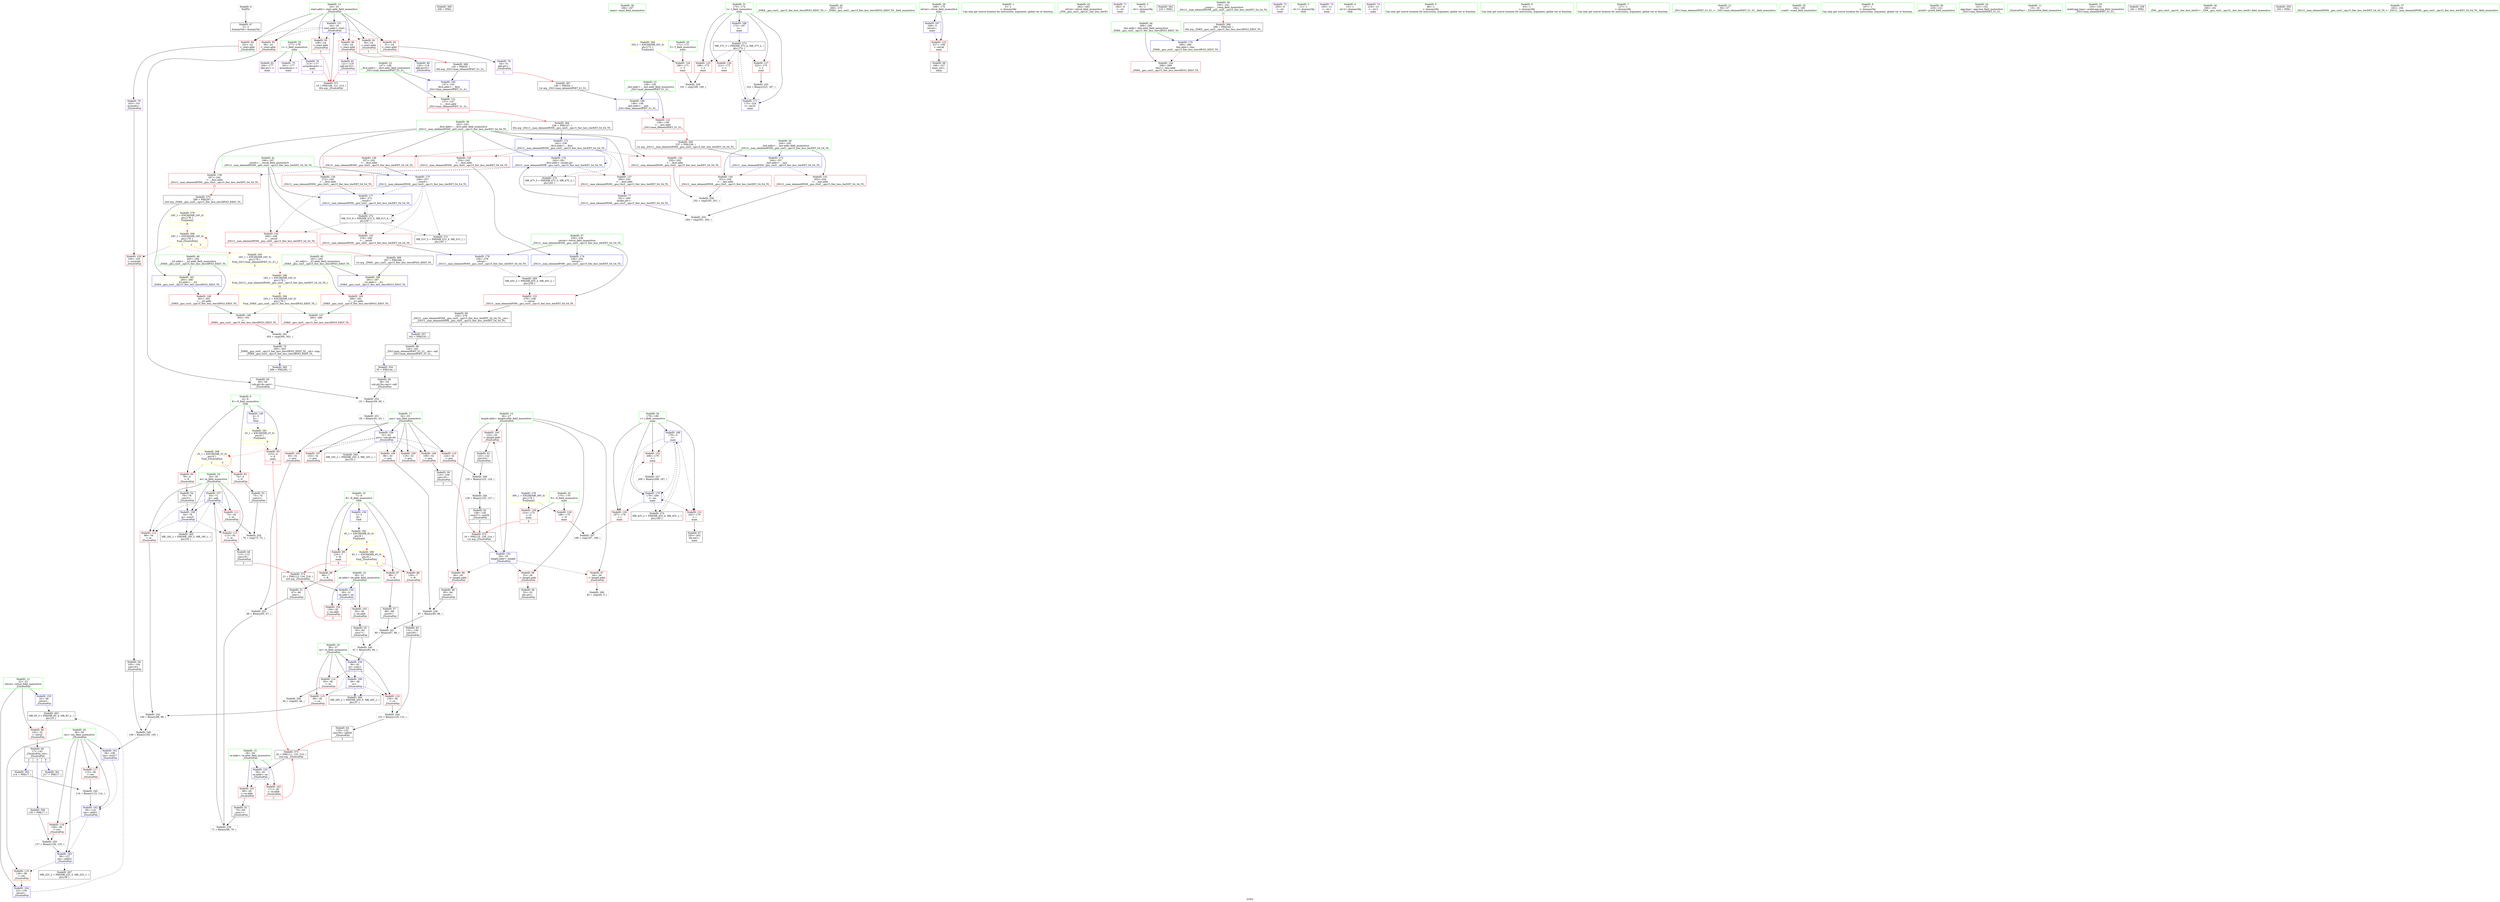 digraph "SVFG" {
	label="SVFG";

	Node0x55eeebee0480 [shape=record,color=grey,label="{NodeID: 0\nNullPtr}"];
	Node0x55eeebee0480 -> Node0x55eeebf004a0[style=solid];
	Node0x55eeebf1a770 [shape=record,color=black,label="{NodeID: 263\nMR_6V_3 = PHI(MR_6V_4, MR_6V_2, )\npts\{23 \}\n}"];
	Node0x55eeebf1a770 -> Node0x55eeebf037e0[style=dashed];
	Node0x55eeebf09160 [shape=record,color=blue,label="{NodeID: 180\n291\<--287\n__it1.addr\<--__it1\n_ZNK9__gnu_cxx5__ops15_Iter_less_iterclIPiS3_EEbT_T0_\n}"];
	Node0x55eeebf09160 -> Node0x55eeebf074c0[style=dashed];
	Node0x55eeebf00e80 [shape=record,color=red,label="{NodeID: 97\n44\<--26\n\<--length.addr\n_Z5solvePiiii\n}"];
	Node0x55eeebf00e80 -> Node0x55eeebf04cf0[style=solid];
	Node0x55eeebefe880 [shape=record,color=green,label="{NodeID: 14\n26\<--27\nlength.addr\<--length.addr_field_insensitive\n_Z5solvePiiii\n}"];
	Node0x55eeebefe880 -> Node0x55eeebf00e80[style=solid];
	Node0x55eeebefe880 -> Node0x55eeebf00f50[style=solid];
	Node0x55eeebefe880 -> Node0x55eeebf01020[style=solid];
	Node0x55eeebefe880 -> Node0x55eeebf010f0[style=solid];
	Node0x55eeebefe880 -> Node0x55eeebf07aa0[style=solid];
	Node0x55eeebf35030 [shape=record,color=black,label="{NodeID: 360\n206 = PHI()\n}"];
	Node0x55eeebf009c0 [shape=record,color=red,label="{NodeID: 111\n73\<--34\n\<--ie\n_Z5solvePiiii\n}"];
	Node0x55eeebf009c0 -> Node0x55eeebf0ee70[style=solid];
	Node0x55eeebeff470 [shape=record,color=green,label="{NodeID: 28\n166\<--167\nmain\<--main_field_insensitive\n}"];
	Node0x55eeebf36430 [shape=record,color=black,label="{NodeID: 374\n21 = PHI(113, 134, 216, )\n3rd arg _Z5solvePiiii }"];
	Node0x55eeebf36430 -> Node0x55eeebf07c40[style=solid];
	Node0x55eeebf06480 [shape=record,color=red,label="{NodeID: 125\n189\<--173\n\<--t\nmain\n}"];
	Node0x55eeebf06480 -> Node0x55eeebf0f5f0[style=solid];
	Node0x55eeebf00060 [shape=record,color=green,label="{NodeID: 42\n269\<--270\n_ZNK9__gnu_cxx5__ops15_Iter_less_iterclIPiS3_EEbT_T0_\<--_ZNK9__gnu_cxx5__ops15_Iter_less_iterclIPiS3_EEbT_T0__field_insensitive\n}"];
	Node0x55eeebf06fe0 [shape=record,color=red,label="{NodeID: 139\n272\<--242\n\<--__first.addr\n_ZSt13__max_elementIPiN9__gnu_cxx5__ops15_Iter_less_iterEET_S4_S4_T0_\n}"];
	Node0x55eeebf06fe0 -> Node0x55eeebf08ef0[style=solid];
	Node0x55eeebf01c40 [shape=record,color=black,label="{NodeID: 56\n85\<--84\nconv8\<--\n_Z5solvePiiii\n}"];
	Node0x55eeebf01c40 -> Node0x55eeebf0d670[style=solid];
	Node0x55eeebf07b70 [shape=record,color=blue,label="{NodeID: 153\n28\<--20\nse.addr\<--se\n_Z5solvePiiii\n}"];
	Node0x55eeebf07b70 -> Node0x55eeebf011c0[style=dashed];
	Node0x55eeebf07b70 -> Node0x55eeebf01290[style=dashed];
	Node0x55eeebf027a0 [shape=record,color=black,label="{NodeID: 70\n285\<--303\n_ZNK9__gnu_cxx5__ops15_Iter_less_iterclIPiS3_EEbT_T0__ret\<--cmp\n_ZNK9__gnu_cxx5__ops15_Iter_less_iterclIPiS3_EEbT_T0_\n|{<s0>11}}"];
	Node0x55eeebf027a0:s0 -> Node0x55eeebf353a0[style=solid,color=blue];
	Node0x55eeebf0e870 [shape=record,color=grey,label="{NodeID: 250\n137 = Binary(136, 135, )\n}"];
	Node0x55eeebf0e870 -> Node0x55eeebf08390[style=solid];
	Node0x55eeebf086d0 [shape=record,color=blue,label="{NodeID: 167\n169\<--5\nretval\<--\nmain\n}"];
	Node0x55eeebf086d0 -> Node0x55eeebf062e0[style=dashed];
	Node0x55eeebf03300 [shape=record,color=red,label="{NodeID: 84\n78\<--4\n\<--E\n_Z5solvePiiii\n}"];
	Node0x55eeebf03300 -> Node0x55eeebf01aa0[style=solid];
	Node0x55eeebefd460 [shape=record,color=green,label="{NodeID: 1\n5\<--1\n\<--dummyObj\nCan only get source location for instruction, argument, global var or function.}"];
	Node0x55eeebf1ac70 [shape=record,color=black,label="{NodeID: 264\nMR_16V_2 = PHI(MR_16V_3, MR_16V_1, )\npts\{33 \}\n}"];
	Node0x55eeebf09230 [shape=record,color=blue,label="{NodeID: 181\n293\<--288\n__it2.addr\<--__it2\n_ZNK9__gnu_cxx5__ops15_Iter_less_iterclIPiS3_EEbT_T0_\n}"];
	Node0x55eeebf09230 -> Node0x55eeebf07590[style=dashed];
	Node0x55eeebf00f50 [shape=record,color=red,label="{NodeID: 98\n52\<--26\n\<--length.addr\n_Z5solvePiiii\n}"];
	Node0x55eeebf00f50 -> Node0x55eeebf015c0[style=solid];
	Node0x55eeebefe950 [shape=record,color=green,label="{NodeID: 15\n28\<--29\nse.addr\<--se.addr_field_insensitive\n_Z5solvePiiii\n}"];
	Node0x55eeebefe950 -> Node0x55eeebf011c0[style=solid];
	Node0x55eeebefe950 -> Node0x55eeebf01290[style=solid];
	Node0x55eeebefe950 -> Node0x55eeebf07b70[style=solid];
	Node0x55eeebf35100 [shape=record,color=black,label="{NodeID: 361\n217 = PHI(17, )\n}"];
	Node0x55eeebf1f270 [shape=record,color=yellow,style=double,label="{NodeID: 278\n39V_1 = ENCHI(MR_39V_0)\npts\{176 \}\nFun[main]}"];
	Node0x55eeebf1f270 -> Node0x55eeebf066f0[style=dashed];
	Node0x55eeebf1f270 -> Node0x55eeebf067c0[style=dashed];
	Node0x55eeebf00a90 [shape=record,color=red,label="{NodeID: 112\n98\<--34\n\<--ie\n_Z5solvePiiii\n}"];
	Node0x55eeebf00a90 -> Node0x55eeebf0dc70[style=solid];
	Node0x55eeebeff570 [shape=record,color=green,label="{NodeID: 29\n169\<--170\nretval\<--retval_field_insensitive\nmain\n}"];
	Node0x55eeebeff570 -> Node0x55eeebf062e0[style=solid];
	Node0x55eeebeff570 -> Node0x55eeebf086d0[style=solid];
	Node0x55eeebf06550 [shape=record,color=red,label="{NodeID: 126\n212\<--173\n\<--t\nmain\n}"];
	Node0x55eeebf00160 [shape=record,color=green,label="{NodeID: 43\n282\<--283\nretval\<--retval_field_insensitive\n_ZN9__gnu_cxx5__ops16__iter_less_iterEv\n}"];
	Node0x55eeebf070b0 [shape=record,color=red,label="{NodeID: 140\n251\<--244\n\<--__last.addr\n_ZSt13__max_elementIPiN9__gnu_cxx5__ops15_Iter_less_iterEET_S4_S4_T0_\n}"];
	Node0x55eeebf070b0 -> Node0x55eeebf0f470[style=solid];
	Node0x55eeebf01d10 [shape=record,color=black,label="{NodeID: 57\n89\<--88\nconv9\<--\n_Z5solvePiiii\n}"];
	Node0x55eeebf01d10 -> Node0x55eeebf0daf0[style=solid];
	Node0x55eeebf07c40 [shape=record,color=blue,label="{NodeID: 154\n30\<--21\nee.addr\<--ee\n_Z5solvePiiii\n}"];
	Node0x55eeebf07c40 -> Node0x55eeebf01360[style=dashed];
	Node0x55eeebf07c40 -> Node0x55eeebf01430[style=dashed];
	Node0x55eeebf02870 [shape=record,color=purple,label="{NodeID: 71\n182\<--9\n\<--.str\nmain\n}"];
	Node0x55eeebf0e9f0 [shape=record,color=grey,label="{NodeID: 251\n62 = Binary(61, 63, )\n}"];
	Node0x55eeebf0e9f0 -> Node0x55eeebf07de0[style=solid];
	Node0x55eeebf087a0 [shape=record,color=blue,label="{NodeID: 168\n173\<--187\nt\<--\nmain\n}"];
	Node0x55eeebf087a0 -> Node0x55eeebf1d970[style=dashed];
	Node0x55eeebf033d0 [shape=record,color=red,label="{NodeID: 85\n215\<--4\n\<--E\nmain\n|{<s0>9}}"];
	Node0x55eeebf033d0:s0 -> Node0x55eeebf36270[style=solid,color=red];
	Node0x55eeebefd4f0 [shape=record,color=green,label="{NodeID: 2\n9\<--1\n.str\<--dummyObj\nGlob }"];
	Node0x55eeebf1b170 [shape=record,color=black,label="{NodeID: 265\nMR_18V_2 = PHI(MR_18V_5, MR_18V_1, )\npts\{35 \}\n}"];
	Node0x55eeebf01020 [shape=record,color=red,label="{NodeID: 99\n84\<--26\n\<--length.addr\n_Z5solvePiiii\n}"];
	Node0x55eeebf01020 -> Node0x55eeebf01c40[style=solid];
	Node0x55eeebefea20 [shape=record,color=green,label="{NodeID: 16\n30\<--31\nee.addr\<--ee.addr_field_insensitive\n_Z5solvePiiii\n}"];
	Node0x55eeebefea20 -> Node0x55eeebf01360[style=solid];
	Node0x55eeebefea20 -> Node0x55eeebf01430[style=solid];
	Node0x55eeebefea20 -> Node0x55eeebf07c40[style=solid];
	Node0x55eeebf352d0 [shape=record,color=black,label="{NodeID: 362\n219 = PHI()\n}"];
	Node0x55eeebf205a0 [shape=record,color=yellow,style=double,label="{NodeID: 279\n24V_1 = ENCHI(MR_24V_0)\npts\{178 \}\nFun[main]|{<s0>9}}"];
	Node0x55eeebf205a0:s0 -> Node0x55eeebf220a0[style=dashed,color=red];
	Node0x55eeebf00b60 [shape=record,color=red,label="{NodeID: 113\n112\<--34\n\<--ie\n_Z5solvePiiii\n}"];
	Node0x55eeebf00b60 -> Node0x55eeebf01f80[style=solid];
	Node0x55eeebeff640 [shape=record,color=green,label="{NodeID: 30\n171\<--172\nT\<--T_field_insensitive\nmain\n}"];
	Node0x55eeebeff640 -> Node0x55eeebf063b0[style=solid];
	Node0x55eeebf21240 [shape=record,color=yellow,style=double,label="{NodeID: 293\n24V_1 = ENCHI(MR_24V_0)\npts\{178 \}\nFun[_ZSt11max_elementIPiET_S1_S1_]|{<s0>5}}"];
	Node0x55eeebf21240:s0 -> Node0x55eeebf20bc0[style=dashed,color=red];
	Node0x55eeebf06620 [shape=record,color=red,label="{NodeID: 127\n223\<--173\n\<--t\nmain\n}"];
	Node0x55eeebf06620 -> Node0x55eeebf0ddf0[style=solid];
	Node0x55eeebf00230 [shape=record,color=green,label="{NodeID: 44\n289\<--290\nthis.addr\<--this.addr_field_insensitive\n_ZNK9__gnu_cxx5__ops15_Iter_less_iterclIPiS3_EEbT_T0_\n}"];
	Node0x55eeebf00230 -> Node0x55eeebf073f0[style=solid];
	Node0x55eeebf00230 -> Node0x55eeebf09090[style=solid];
	Node0x55eeebf07180 [shape=record,color=red,label="{NodeID: 141\n263\<--244\n\<--__last.addr\n_ZSt13__max_elementIPiN9__gnu_cxx5__ops15_Iter_less_iterEET_S4_S4_T0_\n}"];
	Node0x55eeebf07180 -> Node0x55eeebf0eff0[style=solid];
	Node0x55eeebf01de0 [shape=record,color=black,label="{NodeID: 58\n105\<--104\nconv16\<--\n_Z5solvePiiii\n}"];
	Node0x55eeebf01de0 -> Node0x55eeebf0e6f0[style=solid];
	Node0x55eeebf0d670 [shape=record,color=grey,label="{NodeID: 238\n87 = Binary(85, 86, )\n}"];
	Node0x55eeebf0d670 -> Node0x55eeebf0daf0[style=solid];
	Node0x55eeebf07d10 [shape=record,color=blue,label="{NodeID: 155\n22\<--48\nretval\<--\n_Z5solvePiiii\n}"];
	Node0x55eeebf07d10 -> Node0x55eeebf1a770[style=dashed];
	Node0x55eeebf02940 [shape=record,color=purple,label="{NodeID: 72\n205\<--9\n\<--.str\nmain\n}"];
	Node0x55eeebf0eb70 [shape=record,color=grey,label="{NodeID: 252\n61 = Binary(59, 60, )\n}"];
	Node0x55eeebf0eb70 -> Node0x55eeebf0e9f0[style=solid];
	Node0x55eeebf08870 [shape=record,color=blue,label="{NodeID: 169\n179\<--5\ni\<--\nmain\n}"];
	Node0x55eeebf08870 -> Node0x55eeebf06890[style=dashed];
	Node0x55eeebf08870 -> Node0x55eeebf06960[style=dashed];
	Node0x55eeebf08870 -> Node0x55eeebf06a30[style=dashed];
	Node0x55eeebf08870 -> Node0x55eeebf08940[style=dashed];
	Node0x55eeebf08870 -> Node0x55eeebf1de70[style=dashed];
	Node0x55eeebf034a0 [shape=record,color=red,label="{NodeID: 86\n66\<--7\n\<--R\n_Z5solvePiiii\n}"];
	Node0x55eeebf034a0 -> Node0x55eeebf01830[style=solid];
	Node0x55eeebefd7a0 [shape=record,color=green,label="{NodeID: 3\n11\<--1\n.str.1\<--dummyObj\nGlob }"];
	Node0x55eeebf1b670 [shape=record,color=black,label="{NodeID: 266\nMR_20V_2 = PHI(MR_20V_5, MR_20V_1, )\npts\{37 \}\n}"];
	Node0x55eeebf010f0 [shape=record,color=red,label="{NodeID: 100\n122\<--26\n\<--length.addr\n_Z5solvePiiii\n}"];
	Node0x55eeebf010f0 -> Node0x55eeebf02050[style=solid];
	Node0x55eeebefeaf0 [shape=record,color=green,label="{NodeID: 17\n32\<--33\npos\<--pos_field_insensitive\n_Z5solvePiiii\n}"];
	Node0x55eeebefeaf0 -> Node0x55eeebf01500[style=solid];
	Node0x55eeebefeaf0 -> Node0x55eeebf005b0[style=solid];
	Node0x55eeebefeaf0 -> Node0x55eeebf00680[style=solid];
	Node0x55eeebefeaf0 -> Node0x55eeebf00750[style=solid];
	Node0x55eeebefeaf0 -> Node0x55eeebf00820[style=solid];
	Node0x55eeebefeaf0 -> Node0x55eeebf008f0[style=solid];
	Node0x55eeebefeaf0 -> Node0x55eeebf07de0[style=solid];
	Node0x55eeebf353a0 [shape=record,color=black,label="{NodeID: 363\n268 = PHI(285, )\n}"];
	Node0x55eeebf00c30 [shape=record,color=red,label="{NodeID: 114\n93\<--36\n\<--re\n_Z5solvePiiii\n}"];
	Node0x55eeebf00c30 -> Node0x55eeebf0f170[style=solid];
	Node0x55eeebeff710 [shape=record,color=green,label="{NodeID: 31\n173\<--174\nt\<--t_field_insensitive\nmain\n}"];
	Node0x55eeebeff710 -> Node0x55eeebf06480[style=solid];
	Node0x55eeebeff710 -> Node0x55eeebf06550[style=solid];
	Node0x55eeebeff710 -> Node0x55eeebf06620[style=solid];
	Node0x55eeebeff710 -> Node0x55eeebf087a0[style=solid];
	Node0x55eeebeff710 -> Node0x55eeebf08a10[style=solid];
	Node0x55eeebf21320 [shape=record,color=yellow,style=double,label="{NodeID: 294\n24V_1 = ENCHI(MR_24V_0)\npts\{178 \}\nFun[_ZNK9__gnu_cxx5__ops15_Iter_less_iterclIPiS3_EEbT_T0_]}"];
	Node0x55eeebf21320 -> Node0x55eeebf07660[style=dashed];
	Node0x55eeebf21320 -> Node0x55eeebf07730[style=dashed];
	Node0x55eeebf066f0 [shape=record,color=red,label="{NodeID: 128\n198\<--175\n\<--N\nmain\n}"];
	Node0x55eeebf066f0 -> Node0x55eeebf0f2f0[style=solid];
	Node0x55eeebf00300 [shape=record,color=green,label="{NodeID: 45\n291\<--292\n__it1.addr\<--__it1.addr_field_insensitive\n_ZNK9__gnu_cxx5__ops15_Iter_less_iterclIPiS3_EEbT_T0_\n}"];
	Node0x55eeebf00300 -> Node0x55eeebf074c0[style=solid];
	Node0x55eeebf00300 -> Node0x55eeebf09160[style=solid];
	Node0x55eeebf07250 [shape=record,color=red,label="{NodeID: 142\n266\<--246\n\<--__result\n_ZSt13__max_elementIPiN9__gnu_cxx5__ops15_Iter_less_iterEET_S4_S4_T0_\n|{<s0>11}}"];
	Node0x55eeebf07250:s0 -> Node0x55eeebf35b50[style=solid,color=red];
	Node0x55eeebf01eb0 [shape=record,color=black,label="{NodeID: 59\n110\<--109\nconv18\<--\n_Z5solvePiiii\n|{<s0>2}}"];
	Node0x55eeebf01eb0:s0 -> Node0x55eeebf360b0[style=solid,color=red];
	Node0x55eeebf0d7f0 [shape=record,color=grey,label="{NodeID: 239\n71 = Binary(68, 70, )\n}"];
	Node0x55eeebf0d7f0 -> Node0x55eeebf07eb0[style=solid];
	Node0x55eeebf07de0 [shape=record,color=blue,label="{NodeID: 156\n32\<--62\npos\<--sub.ptr.div\n_Z5solvePiiii\n}"];
	Node0x55eeebf07de0 -> Node0x55eeebf01500[style=dashed];
	Node0x55eeebf07de0 -> Node0x55eeebf005b0[style=dashed];
	Node0x55eeebf07de0 -> Node0x55eeebf00680[style=dashed];
	Node0x55eeebf07de0 -> Node0x55eeebf00750[style=dashed];
	Node0x55eeebf07de0 -> Node0x55eeebf00820[style=dashed];
	Node0x55eeebf07de0 -> Node0x55eeebf008f0[style=dashed];
	Node0x55eeebf07de0 -> Node0x55eeebf1ac70[style=dashed];
	Node0x55eeebf02a10 [shape=record,color=purple,label="{NodeID: 73\n193\<--11\n\<--.str.1\nmain\n}"];
	Node0x55eeebf0ecf0 [shape=record,color=grey,label="{NodeID: 253\n68 = Binary(65, 67, )\n}"];
	Node0x55eeebf0ecf0 -> Node0x55eeebf0d7f0[style=solid];
	Node0x55eeebf08940 [shape=record,color=blue,label="{NodeID: 170\n179\<--209\ni\<--inc\nmain\n}"];
	Node0x55eeebf08940 -> Node0x55eeebf06890[style=dashed];
	Node0x55eeebf08940 -> Node0x55eeebf06960[style=dashed];
	Node0x55eeebf08940 -> Node0x55eeebf06a30[style=dashed];
	Node0x55eeebf08940 -> Node0x55eeebf08940[style=dashed];
	Node0x55eeebf08940 -> Node0x55eeebf1de70[style=dashed];
	Node0x55eeebf03570 [shape=record,color=red,label="{NodeID: 87\n88\<--7\n\<--R\n_Z5solvePiiii\n}"];
	Node0x55eeebf03570 -> Node0x55eeebf01d10[style=solid];
	Node0x55eeebefd860 [shape=record,color=green,label="{NodeID: 4\n13\<--1\n.str.2\<--dummyObj\nGlob }"];
	Node0x55eeebf1bb70 [shape=record,color=black,label="{NodeID: 267\nMR_22V_2 = PHI(MR_22V_5, MR_22V_1, )\npts\{39 \}\n}"];
	Node0x55eeebf011c0 [shape=record,color=red,label="{NodeID: 101\n69\<--28\n\<--se.addr\n_Z5solvePiiii\n}"];
	Node0x55eeebf011c0 -> Node0x55eeebf01900[style=solid];
	Node0x55eeebefebc0 [shape=record,color=green,label="{NodeID: 18\n34\<--35\nie\<--ie_field_insensitive\n_Z5solvePiiii\n}"];
	Node0x55eeebefebc0 -> Node0x55eeebf009c0[style=solid];
	Node0x55eeebefebc0 -> Node0x55eeebf00a90[style=solid];
	Node0x55eeebefebc0 -> Node0x55eeebf00b60[style=solid];
	Node0x55eeebefebc0 -> Node0x55eeebf07eb0[style=solid];
	Node0x55eeebefebc0 -> Node0x55eeebf07f80[style=solid];
	Node0x55eeebf354b0 [shape=record,color=black,label="{NodeID: 364\n236 = PHI(157, )\n0th arg _ZSt13__max_elementIPiN9__gnu_cxx5__ops15_Iter_less_iterEET_S4_S4_T0_ }"];
	Node0x55eeebf354b0 -> Node0x55eeebf08ae0[style=solid];
	Node0x55eeebf20760 [shape=record,color=yellow,style=double,label="{NodeID: 281\n2V_1 = ENCHI(MR_2V_0)\npts\{6 \}\nFun[main]|{|<s1>9}}"];
	Node0x55eeebf20760 -> Node0x55eeebf033d0[style=dashed];
	Node0x55eeebf20760:s1 -> Node0x55eeebf216d0[style=dashed,color=red];
	Node0x55eeebf05ce0 [shape=record,color=red,label="{NodeID: 115\n99\<--36\n\<--re\n_Z5solvePiiii\n}"];
	Node0x55eeebf05ce0 -> Node0x55eeebf0dc70[style=solid];
	Node0x55eeebeff7e0 [shape=record,color=green,label="{NodeID: 32\n175\<--176\nN\<--N_field_insensitive\nmain\n}"];
	Node0x55eeebeff7e0 -> Node0x55eeebf066f0[style=solid];
	Node0x55eeebeff7e0 -> Node0x55eeebf067c0[style=solid];
	Node0x55eeebf067c0 [shape=record,color=red,label="{NodeID: 129\n214\<--175\n\<--N\nmain\n|{<s0>9}}"];
	Node0x55eeebf067c0:s0 -> Node0x55eeebf360b0[style=solid,color=red];
	Node0x55eeebf003d0 [shape=record,color=green,label="{NodeID: 46\n293\<--294\n__it2.addr\<--__it2.addr_field_insensitive\n_ZNK9__gnu_cxx5__ops15_Iter_less_iterclIPiS3_EEbT_T0_\n}"];
	Node0x55eeebf003d0 -> Node0x55eeebf07590[style=solid];
	Node0x55eeebf003d0 -> Node0x55eeebf09230[style=solid];
	Node0x55eeebf220a0 [shape=record,color=yellow,style=double,label="{NodeID: 309\n24V_1 = ENCHI(MR_24V_0)\npts\{178 \}\nFun[_Z5solvePiiii]|{|<s1>1|<s2>2|<s3>3}}"];
	Node0x55eeebf220a0 -> Node0x55eeebf06070[style=dashed];
	Node0x55eeebf220a0:s1 -> Node0x55eeebf21240[style=dashed,color=red];
	Node0x55eeebf220a0:s2 -> Node0x55eeebf220a0[style=dashed,color=red];
	Node0x55eeebf220a0:s3 -> Node0x55eeebf220a0[style=dashed,color=red];
	Node0x55eeebf07320 [shape=record,color=red,label="{NodeID: 143\n276\<--246\n\<--__result\n_ZSt13__max_elementIPiN9__gnu_cxx5__ops15_Iter_less_iterEET_S4_S4_T0_\n}"];
	Node0x55eeebf07320 -> Node0x55eeebf08fc0[style=solid];
	Node0x55eeebf01f80 [shape=record,color=black,label="{NodeID: 60\n113\<--112\nconv19\<--\n_Z5solvePiiii\n|{<s0>2}}"];
	Node0x55eeebf01f80:s0 -> Node0x55eeebf36430[style=solid,color=red];
	Node0x55eeebf0d970 [shape=record,color=grey,label="{NodeID: 240\n91 = Binary(83, 90, )\n}"];
	Node0x55eeebf0d970 -> Node0x55eeebf08050[style=solid];
	Node0x55eeebf07eb0 [shape=record,color=blue,label="{NodeID: 157\n34\<--71\nie\<--add\n_Z5solvePiiii\n}"];
	Node0x55eeebf07eb0 -> Node0x55eeebf009c0[style=dashed];
	Node0x55eeebf07eb0 -> Node0x55eeebf00a90[style=dashed];
	Node0x55eeebf07eb0 -> Node0x55eeebf00b60[style=dashed];
	Node0x55eeebf07eb0 -> Node0x55eeebf07f80[style=dashed];
	Node0x55eeebf07eb0 -> Node0x55eeebf1b170[style=dashed];
	Node0x55eeebf02ae0 [shape=record,color=purple,label="{NodeID: 74\n218\<--13\n\<--.str.2\nmain\n}"];
	Node0x55eeebf0ee70 [shape=record,color=grey,label="{NodeID: 254\n76 = cmp(73, 75, )\n}"];
	Node0x55eeebf08a10 [shape=record,color=blue,label="{NodeID: 171\n173\<--224\nt\<--inc10\nmain\n}"];
	Node0x55eeebf08a10 -> Node0x55eeebf1d970[style=dashed];
	Node0x55eeebf03640 [shape=record,color=red,label="{NodeID: 88\n130\<--7\n\<--R\n_Z5solvePiiii\n}"];
	Node0x55eeebf03640 -> Node0x55eeebf021f0[style=solid];
	Node0x55eeebefd920 [shape=record,color=green,label="{NodeID: 5\n48\<--1\n\<--dummyObj\nCan only get source location for instruction, argument, global var or function.}"];
	Node0x55eeebf01290 [shape=record,color=red,label="{NodeID: 102\n111\<--28\n\<--se.addr\n_Z5solvePiiii\n|{<s0>2}}"];
	Node0x55eeebf01290:s0 -> Node0x55eeebf36270[style=solid,color=red];
	Node0x55eeebefec90 [shape=record,color=green,label="{NodeID: 19\n36\<--37\nre\<--re_field_insensitive\n_Z5solvePiiii\n}"];
	Node0x55eeebefec90 -> Node0x55eeebf00c30[style=solid];
	Node0x55eeebefec90 -> Node0x55eeebf05ce0[style=solid];
	Node0x55eeebefec90 -> Node0x55eeebf05d70[style=solid];
	Node0x55eeebefec90 -> Node0x55eeebf08050[style=solid];
	Node0x55eeebefec90 -> Node0x55eeebf08120[style=solid];
	Node0x55eeebf35650 [shape=record,color=black,label="{NodeID: 365\n237 = PHI(158, )\n1st arg _ZSt13__max_elementIPiN9__gnu_cxx5__ops15_Iter_less_iterEET_S4_S4_T0_ }"];
	Node0x55eeebf35650 -> Node0x55eeebf08bb0[style=solid];
	Node0x55eeebf20840 [shape=record,color=yellow,style=double,label="{NodeID: 282\n4V_1 = ENCHI(MR_4V_0)\npts\{8 \}\nFun[main]|{|<s1>9}}"];
	Node0x55eeebf20840 -> Node0x55eeebf03710[style=dashed];
	Node0x55eeebf20840:s1 -> Node0x55eeebf217e0[style=dashed,color=red];
	Node0x55eeebf05d70 [shape=record,color=red,label="{NodeID: 116\n129\<--36\n\<--re\n_Z5solvePiiii\n}"];
	Node0x55eeebf05d70 -> Node0x55eeebf0e270[style=solid];
	Node0x55eeebeff8b0 [shape=record,color=green,label="{NodeID: 33\n177\<--178\nv\<--v_field_insensitive\nmain\n}"];
	Node0x55eeebeff8b0 -> Node0x55eeebf02bb0[style=solid];
	Node0x55eeebeff8b0 -> Node0x55eeebf02c80[style=solid];
	Node0x55eeebeff8b0 -> Node0x55eeebf03160[style=solid];
	Node0x55eeebf06890 [shape=record,color=red,label="{NodeID: 130\n197\<--179\n\<--i\nmain\n}"];
	Node0x55eeebf06890 -> Node0x55eeebf0f2f0[style=solid];
	Node0x55eeebf004a0 [shape=record,color=black,label="{NodeID: 47\n2\<--3\ndummyVal\<--dummyVal\n}"];
	Node0x55eeebf073f0 [shape=record,color=red,label="{NodeID: 144\n298\<--289\nthis1\<--this.addr\n_ZNK9__gnu_cxx5__ops15_Iter_less_iterclIPiS3_EEbT_T0_\n}"];
	Node0x55eeebf02050 [shape=record,color=black,label="{NodeID: 61\n123\<--122\nconv24\<--\n_Z5solvePiiii\n}"];
	Node0x55eeebf02050 -> Node0x55eeebf0e570[style=solid];
	Node0x55eeebf0daf0 [shape=record,color=grey,label="{NodeID: 241\n90 = Binary(87, 89, )\n}"];
	Node0x55eeebf0daf0 -> Node0x55eeebf0d970[style=solid];
	Node0x55eeebf07f80 [shape=record,color=blue,label="{NodeID: 158\n34\<--79\nie\<--conv5\n_Z5solvePiiii\n}"];
	Node0x55eeebf07f80 -> Node0x55eeebf00a90[style=dashed];
	Node0x55eeebf07f80 -> Node0x55eeebf00b60[style=dashed];
	Node0x55eeebf07f80 -> Node0x55eeebf1b170[style=dashed];
	Node0x55eeebf02bb0 [shape=record,color=purple,label="{NodeID: 75\n201\<--177\narraydecay\<--v\nmain\n}"];
	Node0x55eeebf0eff0 [shape=record,color=grey,label="{NodeID: 255\n264 = cmp(261, 263, )\n}"];
	Node0x55eeebf08ae0 [shape=record,color=blue,label="{NodeID: 172\n242\<--236\n__first.addr\<--__first\n_ZSt13__max_elementIPiN9__gnu_cxx5__ops15_Iter_less_iterEET_S4_S4_T0_\n}"];
	Node0x55eeebf08ae0 -> Node0x55eeebf06bd0[style=dashed];
	Node0x55eeebf08ae0 -> Node0x55eeebf06ca0[style=dashed];
	Node0x55eeebf08ae0 -> Node0x55eeebf06d70[style=dashed];
	Node0x55eeebf08ae0 -> Node0x55eeebf06e40[style=dashed];
	Node0x55eeebf08ae0 -> Node0x55eeebf08e20[style=dashed];
	Node0x55eeebf08ae0 -> Node0x55eeebf1ca70[style=dashed];
	Node0x55eeebf03710 [shape=record,color=red,label="{NodeID: 89\n216\<--7\n\<--R\nmain\n|{<s0>9}}"];
	Node0x55eeebf03710:s0 -> Node0x55eeebf36430[style=solid,color=red];
	Node0x55eeebefe190 [shape=record,color=green,label="{NodeID: 6\n63\<--1\n\<--dummyObj\nCan only get source location for instruction, argument, global var or function.}"];
	Node0x55eeebf1c570 [shape=record,color=black,label="{NodeID: 269\nMR_45V_3 = PHI(MR_45V_4, MR_45V_2, )\npts\{239 \}\n}"];
	Node0x55eeebf1c570 -> Node0x55eeebf06b00[style=dashed];
	Node0x55eeebf01360 [shape=record,color=red,label="{NodeID: 103\n82\<--30\n\<--ee.addr\n_Z5solvePiiii\n}"];
	Node0x55eeebf01360 -> Node0x55eeebf01b70[style=solid];
	Node0x55eeebefed60 [shape=record,color=green,label="{NodeID: 20\n38\<--39\nres\<--res_field_insensitive\n_Z5solvePiiii\n}"];
	Node0x55eeebefed60 -> Node0x55eeebf05e00[style=solid];
	Node0x55eeebefed60 -> Node0x55eeebf05ed0[style=solid];
	Node0x55eeebefed60 -> Node0x55eeebf05fa0[style=solid];
	Node0x55eeebefed60 -> Node0x55eeebf081f0[style=solid];
	Node0x55eeebefed60 -> Node0x55eeebf082c0[style=solid];
	Node0x55eeebefed60 -> Node0x55eeebf08390[style=solid];
	Node0x55eeebf35790 [shape=record,color=black,label="{NodeID: 366\n145 = PHI(50, )\n0th arg _ZSt11max_elementIPiET_S1_S1_ }"];
	Node0x55eeebf35790 -> Node0x55eeebf08530[style=solid];
	Node0x55eeebf05e00 [shape=record,color=red,label="{NodeID: 117\n115\<--38\n\<--res\n_Z5solvePiiii\n}"];
	Node0x55eeebf05e00 -> Node0x55eeebf0e0f0[style=solid];
	Node0x55eeebeff980 [shape=record,color=green,label="{NodeID: 34\n179\<--180\ni\<--i_field_insensitive\nmain\n}"];
	Node0x55eeebeff980 -> Node0x55eeebf06890[style=solid];
	Node0x55eeebeff980 -> Node0x55eeebf06960[style=solid];
	Node0x55eeebeff980 -> Node0x55eeebf06a30[style=solid];
	Node0x55eeebeff980 -> Node0x55eeebf08870[style=solid];
	Node0x55eeebeff980 -> Node0x55eeebf08940[style=solid];
	Node0x55eeebf06960 [shape=record,color=red,label="{NodeID: 131\n202\<--179\n\<--i\nmain\n}"];
	Node0x55eeebf06960 -> Node0x55eeebf02530[style=solid];
	Node0x55eeebf015c0 [shape=record,color=black,label="{NodeID: 48\n53\<--52\nidx.ext\<--\n_Z5solvePiiii\n}"];
	Node0x55eeebf074c0 [shape=record,color=red,label="{NodeID: 145\n299\<--291\n\<--__it1.addr\n_ZNK9__gnu_cxx5__ops15_Iter_less_iterclIPiS3_EEbT_T0_\n}"];
	Node0x55eeebf074c0 -> Node0x55eeebf07660[style=solid];
	Node0x55eeebf02120 [shape=record,color=black,label="{NodeID: 62\n128\<--126\nconv27\<--sub26\n_Z5solvePiiii\n|{<s0>3}}"];
	Node0x55eeebf02120:s0 -> Node0x55eeebf360b0[style=solid,color=red];
	Node0x55eeebf0dc70 [shape=record,color=grey,label="{NodeID: 242\n100 = Binary(98, 99, )\n}"];
	Node0x55eeebf0dc70 -> Node0x55eeebf0e6f0[style=solid];
	Node0x55eeebf08050 [shape=record,color=blue,label="{NodeID: 159\n36\<--91\nre\<--sub11\n_Z5solvePiiii\n}"];
	Node0x55eeebf08050 -> Node0x55eeebf00c30[style=dashed];
	Node0x55eeebf08050 -> Node0x55eeebf05ce0[style=dashed];
	Node0x55eeebf08050 -> Node0x55eeebf05d70[style=dashed];
	Node0x55eeebf08050 -> Node0x55eeebf08120[style=dashed];
	Node0x55eeebf08050 -> Node0x55eeebf1b670[style=dashed];
	Node0x55eeebf02c80 [shape=record,color=purple,label="{NodeID: 76\n213\<--177\narraydecay6\<--v\nmain\n|{<s0>9}}"];
	Node0x55eeebf02c80:s0 -> Node0x55eeebf35dd0[style=solid,color=red];
	Node0x55eeebf0f170 [shape=record,color=grey,label="{NodeID: 256\n94 = cmp(93, 48, )\n}"];
	Node0x55eeebf08bb0 [shape=record,color=blue,label="{NodeID: 173\n244\<--237\n__last.addr\<--__last\n_ZSt13__max_elementIPiN9__gnu_cxx5__ops15_Iter_less_iterEET_S4_S4_T0_\n}"];
	Node0x55eeebf08bb0 -> Node0x55eeebf070b0[style=dashed];
	Node0x55eeebf08bb0 -> Node0x55eeebf07180[style=dashed];
	Node0x55eeebf037e0 [shape=record,color=red,label="{NodeID: 90\n142\<--22\n\<--retval\n_Z5solvePiiii\n}"];
	Node0x55eeebf037e0 -> Node0x55eeebf02390[style=solid];
	Node0x55eeebefe220 [shape=record,color=green,label="{NodeID: 7\n127\<--1\n\<--dummyObj\nCan only get source location for instruction, argument, global var or function.}"];
	Node0x55eeebf1ca70 [shape=record,color=black,label="{NodeID: 270\nMR_47V_3 = PHI(MR_47V_5, MR_47V_2, )\npts\{243 \}\n}"];
	Node0x55eeebf01430 [shape=record,color=red,label="{NodeID: 104\n134\<--30\n\<--ee.addr\n_Z5solvePiiii\n|{<s0>3}}"];
	Node0x55eeebf01430:s0 -> Node0x55eeebf36430[style=solid,color=red];
	Node0x55eeebefee30 [shape=record,color=green,label="{NodeID: 21\n56\<--57\n_ZSt11max_elementIPiET_S1_S1_\<--_ZSt11max_elementIPiET_S1_S1__field_insensitive\n}"];
	Node0x55eeebf358d0 [shape=record,color=black,label="{NodeID: 367\n146 = PHI(54, )\n1st arg _ZSt11max_elementIPiET_S1_S1_ }"];
	Node0x55eeebf358d0 -> Node0x55eeebf08600[style=solid];
	Node0x55eeebf20a00 [shape=record,color=yellow,style=double,label="{NodeID: 284\n35V_1 = ENCHI(MR_35V_0)\npts\{172 \}\nFun[main]}"];
	Node0x55eeebf20a00 -> Node0x55eeebf063b0[style=dashed];
	Node0x55eeebf05ed0 [shape=record,color=red,label="{NodeID: 118\n136\<--38\n\<--res\n_Z5solvePiiii\n}"];
	Node0x55eeebf05ed0 -> Node0x55eeebf0e870[style=solid];
	Node0x55eeebeffa50 [shape=record,color=green,label="{NodeID: 35\n184\<--185\nscanf\<--scanf_field_insensitive\n}"];
	Node0x55eeebf216d0 [shape=record,color=yellow,style=double,label="{NodeID: 298\n2V_1 = ENCHI(MR_2V_0)\npts\{6 \}\nFun[_Z5solvePiiii]|{|<s2>2|<s3>3}}"];
	Node0x55eeebf216d0 -> Node0x55eeebf03230[style=dashed];
	Node0x55eeebf216d0 -> Node0x55eeebf03300[style=dashed];
	Node0x55eeebf216d0:s2 -> Node0x55eeebf216d0[style=dashed,color=red];
	Node0x55eeebf216d0:s3 -> Node0x55eeebf216d0[style=dashed,color=red];
	Node0x55eeebf06a30 [shape=record,color=red,label="{NodeID: 132\n208\<--179\n\<--i\nmain\n}"];
	Node0x55eeebf06a30 -> Node0x55eeebf0e3f0[style=solid];
	Node0x55eeebf01690 [shape=record,color=black,label="{NodeID: 49\n59\<--55\nsub.ptr.lhs.cast\<--call\n_Z5solvePiiii\n}"];
	Node0x55eeebf01690 -> Node0x55eeebf0eb70[style=solid];
	Node0x55eeebf07590 [shape=record,color=red,label="{NodeID: 146\n301\<--293\n\<--__it2.addr\n_ZNK9__gnu_cxx5__ops15_Iter_less_iterclIPiS3_EEbT_T0_\n}"];
	Node0x55eeebf07590 -> Node0x55eeebf07730[style=solid];
	Node0x55eeebf021f0 [shape=record,color=black,label="{NodeID: 63\n131\<--130\nconv28\<--\n_Z5solvePiiii\n}"];
	Node0x55eeebf021f0 -> Node0x55eeebf0e270[style=solid];
	Node0x55eeebf0ddf0 [shape=record,color=grey,label="{NodeID: 243\n224 = Binary(223, 187, )\n}"];
	Node0x55eeebf0ddf0 -> Node0x55eeebf08a10[style=solid];
	Node0x55eeebf08120 [shape=record,color=blue,label="{NodeID: 160\n36\<--48\nre\<--\n_Z5solvePiiii\n}"];
	Node0x55eeebf08120 -> Node0x55eeebf05ce0[style=dashed];
	Node0x55eeebf08120 -> Node0x55eeebf05d70[style=dashed];
	Node0x55eeebf08120 -> Node0x55eeebf1b670[style=dashed];
	Node0x55eeebf02d50 [shape=record,color=purple,label="{NodeID: 77\n261\<--260\nincdec.ptr\<--\n_ZSt13__max_elementIPiN9__gnu_cxx5__ops15_Iter_less_iterEET_S4_S4_T0_\n}"];
	Node0x55eeebf02d50 -> Node0x55eeebf08e20[style=solid];
	Node0x55eeebf02d50 -> Node0x55eeebf0eff0[style=solid];
	Node0x55eeebf0f2f0 [shape=record,color=grey,label="{NodeID: 257\n199 = cmp(197, 198, )\n}"];
	Node0x55eeebf08c80 [shape=record,color=blue,label="{NodeID: 174\n238\<--254\nretval\<--\n_ZSt13__max_elementIPiN9__gnu_cxx5__ops15_Iter_less_iterEET_S4_S4_T0_\n}"];
	Node0x55eeebf08c80 -> Node0x55eeebf1c570[style=dashed];
	Node0x55eeebf038b0 [shape=record,color=red,label="{NodeID: 91\n50\<--24\n\<--start.addr\n_Z5solvePiiii\n|{<s0>1}}"];
	Node0x55eeebf038b0:s0 -> Node0x55eeebf35790[style=solid,color=red];
	Node0x55eeebefe2e0 [shape=record,color=green,label="{NodeID: 8\n187\<--1\n\<--dummyObj\nCan only get source location for instruction, argument, global var or function.}"];
	Node0x55eeebf32fc0 [shape=record,color=black,label="{NodeID: 354\n55 = PHI(144, )\n}"];
	Node0x55eeebf32fc0 -> Node0x55eeebf01690[style=solid];
	Node0x55eeebf1cf70 [shape=record,color=black,label="{NodeID: 271\nMR_51V_2 = PHI(MR_51V_4, MR_51V_1, )\npts\{247 \}\n}"];
	Node0x55eeebf01500 [shape=record,color=red,label="{NodeID: 105\n65\<--32\n\<--pos\n_Z5solvePiiii\n}"];
	Node0x55eeebf01500 -> Node0x55eeebf0ecf0[style=solid];
	Node0x55eeebefef30 [shape=record,color=green,label="{NodeID: 22\n147\<--148\n__first.addr\<--__first.addr_field_insensitive\n_ZSt11max_elementIPiET_S1_S1_\n}"];
	Node0x55eeebefef30 -> Node0x55eeebf06140[style=solid];
	Node0x55eeebefef30 -> Node0x55eeebf08530[style=solid];
	Node0x55eeebf35a10 [shape=record,color=black,label="{NodeID: 368\n286 = PHI(240, )\n0th arg _ZNK9__gnu_cxx5__ops15_Iter_less_iterclIPiS3_EEbT_T0_ }"];
	Node0x55eeebf35a10 -> Node0x55eeebf09090[style=solid];
	Node0x55eeebf05fa0 [shape=record,color=red,label="{NodeID: 119\n139\<--38\n\<--res\n_Z5solvePiiii\n}"];
	Node0x55eeebf05fa0 -> Node0x55eeebf08460[style=solid];
	Node0x55eeebeffb50 [shape=record,color=green,label="{NodeID: 36\n220\<--221\nprintf\<--printf_field_insensitive\n}"];
	Node0x55eeebf217e0 [shape=record,color=yellow,style=double,label="{NodeID: 299\n4V_1 = ENCHI(MR_4V_0)\npts\{8 \}\nFun[_Z5solvePiiii]|{|<s3>2|<s4>3}}"];
	Node0x55eeebf217e0 -> Node0x55eeebf034a0[style=dashed];
	Node0x55eeebf217e0 -> Node0x55eeebf03570[style=dashed];
	Node0x55eeebf217e0 -> Node0x55eeebf03640[style=dashed];
	Node0x55eeebf217e0:s3 -> Node0x55eeebf217e0[style=dashed,color=red];
	Node0x55eeebf217e0:s4 -> Node0x55eeebf217e0[style=dashed,color=red];
	Node0x55eeebf06b00 [shape=record,color=red,label="{NodeID: 133\n279\<--238\n\<--retval\n_ZSt13__max_elementIPiN9__gnu_cxx5__ops15_Iter_less_iterEET_S4_S4_T0_\n}"];
	Node0x55eeebf06b00 -> Node0x55eeebf026d0[style=solid];
	Node0x55eeebf01760 [shape=record,color=black,label="{NodeID: 50\n60\<--58\nsub.ptr.rhs.cast\<--\n_Z5solvePiiii\n}"];
	Node0x55eeebf01760 -> Node0x55eeebf0eb70[style=solid];
	Node0x55eeebf07660 [shape=record,color=red,label="{NodeID: 147\n300\<--299\n\<--\n_ZNK9__gnu_cxx5__ops15_Iter_less_iterclIPiS3_EEbT_T0_\n}"];
	Node0x55eeebf07660 -> Node0x55eeebf04e70[style=solid];
	Node0x55eeebf022c0 [shape=record,color=black,label="{NodeID: 64\n133\<--132\nconv30\<--add29\n_Z5solvePiiii\n|{<s0>3}}"];
	Node0x55eeebf022c0:s0 -> Node0x55eeebf36270[style=solid,color=red];
	Node0x55eeebf0df70 [shape=record,color=grey,label="{NodeID: 244\n126 = Binary(125, 127, )\n}"];
	Node0x55eeebf0df70 -> Node0x55eeebf02120[style=solid];
	Node0x55eeebf081f0 [shape=record,color=blue,label="{NodeID: 161\n38\<--106\nres\<--mul17\n_Z5solvePiiii\n}"];
	Node0x55eeebf081f0 -> Node0x55eeebf05e00[style=dashed];
	Node0x55eeebf081f0 -> Node0x55eeebf082c0[style=dashed];
	Node0x55eeebf02e20 [shape=record,color=purple,label="{NodeID: 78\n54\<--51\nadd.ptr\<--\n_Z5solvePiiii\n|{<s0>1}}"];
	Node0x55eeebf02e20:s0 -> Node0x55eeebf358d0[style=solid,color=red];
	Node0x55eeebf0f470 [shape=record,color=grey,label="{NodeID: 258\n252 = cmp(250, 251, )\n}"];
	Node0x55eeebf08d50 [shape=record,color=blue,label="{NodeID: 175\n246\<--257\n__result\<--\n_ZSt13__max_elementIPiN9__gnu_cxx5__ops15_Iter_less_iterEET_S4_S4_T0_\n}"];
	Node0x55eeebf08d50 -> Node0x55eeebf07250[style=dashed];
	Node0x55eeebf08d50 -> Node0x55eeebf07320[style=dashed];
	Node0x55eeebf08d50 -> Node0x55eeebf08ef0[style=dashed];
	Node0x55eeebf08d50 -> Node0x55eeebf1cf70[style=dashed];
	Node0x55eeebf08d50 -> Node0x55eeebf1d470[style=dashed];
	Node0x55eeebf03980 [shape=record,color=red,label="{NodeID: 92\n51\<--24\n\<--start.addr\n_Z5solvePiiii\n}"];
	Node0x55eeebf03980 -> Node0x55eeebf02e20[style=solid];
	Node0x55eeebefe3e0 [shape=record,color=green,label="{NodeID: 9\n4\<--6\nE\<--E_field_insensitive\nGlob }"];
	Node0x55eeebefe3e0 -> Node0x55eeebf03230[style=solid];
	Node0x55eeebefe3e0 -> Node0x55eeebf03300[style=solid];
	Node0x55eeebefe3e0 -> Node0x55eeebf033d0[style=solid];
	Node0x55eeebefe3e0 -> Node0x55eeebf07800[style=solid];
	Node0x55eeebf34ad0 [shape=record,color=black,label="{NodeID: 355\n114 = PHI(17, )\n}"];
	Node0x55eeebf34ad0 -> Node0x55eeebf0e0f0[style=solid];
	Node0x55eeebf1d470 [shape=record,color=black,label="{NodeID: 272\nMR_51V_6 = PHI(MR_51V_5, MR_51V_4, )\npts\{247 \}\n}"];
	Node0x55eeebf1d470 -> Node0x55eeebf07250[style=dashed];
	Node0x55eeebf1d470 -> Node0x55eeebf07320[style=dashed];
	Node0x55eeebf1d470 -> Node0x55eeebf08ef0[style=dashed];
	Node0x55eeebf1d470 -> Node0x55eeebf1cf70[style=dashed];
	Node0x55eeebf1d470 -> Node0x55eeebf1d470[style=dashed];
	Node0x55eeebf005b0 [shape=record,color=red,label="{NodeID: 106\n86\<--32\n\<--pos\n_Z5solvePiiii\n}"];
	Node0x55eeebf005b0 -> Node0x55eeebf0d670[style=solid];
	Node0x55eeebeff000 [shape=record,color=green,label="{NodeID: 23\n149\<--150\n__last.addr\<--__last.addr_field_insensitive\n_ZSt11max_elementIPiET_S1_S1_\n}"];
	Node0x55eeebeff000 -> Node0x55eeebf06210[style=solid];
	Node0x55eeebeff000 -> Node0x55eeebf08600[style=solid];
	Node0x55eeebf35b50 [shape=record,color=black,label="{NodeID: 369\n287 = PHI(266, )\n1st arg _ZNK9__gnu_cxx5__ops15_Iter_less_iterclIPiS3_EEbT_T0_ }"];
	Node0x55eeebf35b50 -> Node0x55eeebf09160[style=solid];
	Node0x55eeebf20bc0 [shape=record,color=yellow,style=double,label="{NodeID: 286\n24V_1 = ENCHI(MR_24V_0)\npts\{178 \}\nFun[_ZSt13__max_elementIPiN9__gnu_cxx5__ops15_Iter_less_iterEET_S4_S4_T0_]|{<s0>11}}"];
	Node0x55eeebf20bc0:s0 -> Node0x55eeebf21320[style=dashed,color=red];
	Node0x55eeebf06070 [shape=record,color=red,label="{NodeID: 120\n104\<--103\n\<--arrayidx\n_Z5solvePiiii\n}"];
	Node0x55eeebf06070 -> Node0x55eeebf01de0[style=solid];
	Node0x55eeebeffc50 [shape=record,color=green,label="{NodeID: 37\n238\<--239\nretval\<--retval_field_insensitive\n_ZSt13__max_elementIPiN9__gnu_cxx5__ops15_Iter_less_iterEET_S4_S4_T0_\n}"];
	Node0x55eeebeffc50 -> Node0x55eeebf06b00[style=solid];
	Node0x55eeebeffc50 -> Node0x55eeebf08c80[style=solid];
	Node0x55eeebeffc50 -> Node0x55eeebf08fc0[style=solid];
	Node0x55eeebf06bd0 [shape=record,color=red,label="{NodeID: 134\n250\<--242\n\<--__first.addr\n_ZSt13__max_elementIPiN9__gnu_cxx5__ops15_Iter_less_iterEET_S4_S4_T0_\n}"];
	Node0x55eeebf06bd0 -> Node0x55eeebf0f470[style=solid];
	Node0x55eeebf01830 [shape=record,color=black,label="{NodeID: 51\n67\<--66\nconv\<--\n_Z5solvePiiii\n}"];
	Node0x55eeebf01830 -> Node0x55eeebf0ecf0[style=solid];
	Node0x55eeebf07730 [shape=record,color=red,label="{NodeID: 148\n302\<--301\n\<--\n_ZNK9__gnu_cxx5__ops15_Iter_less_iterclIPiS3_EEbT_T0_\n}"];
	Node0x55eeebf07730 -> Node0x55eeebf04e70[style=solid];
	Node0x55eeebf02390 [shape=record,color=black,label="{NodeID: 65\n17\<--142\n_Z5solvePiiii_ret\<--\n_Z5solvePiiii\n|{<s0>2|<s1>3|<s2>9}}"];
	Node0x55eeebf02390:s0 -> Node0x55eeebf34ad0[style=solid,color=blue];
	Node0x55eeebf02390:s1 -> Node0x55eeebf34bd0[style=solid,color=blue];
	Node0x55eeebf02390:s2 -> Node0x55eeebf35100[style=solid,color=blue];
	Node0x55eeebf0e0f0 [shape=record,color=grey,label="{NodeID: 245\n116 = Binary(115, 114, )\n}"];
	Node0x55eeebf0e0f0 -> Node0x55eeebf082c0[style=solid];
	Node0x55eeebf082c0 [shape=record,color=blue,label="{NodeID: 162\n38\<--116\nres\<--add21\n_Z5solvePiiii\n}"];
	Node0x55eeebf082c0 -> Node0x55eeebf05ed0[style=dashed];
	Node0x55eeebf082c0 -> Node0x55eeebf08390[style=dashed];
	Node0x55eeebf02ef0 [shape=record,color=purple,label="{NodeID: 79\n103\<--101\narrayidx\<--\n_Z5solvePiiii\n}"];
	Node0x55eeebf02ef0 -> Node0x55eeebf06070[style=solid];
	Node0x55eeebf0f5f0 [shape=record,color=grey,label="{NodeID: 259\n191 = cmp(189, 190, )\n}"];
	Node0x55eeebf08e20 [shape=record,color=blue,label="{NodeID: 176\n242\<--261\n__first.addr\<--incdec.ptr\n_ZSt13__max_elementIPiN9__gnu_cxx5__ops15_Iter_less_iterEET_S4_S4_T0_\n}"];
	Node0x55eeebf08e20 -> Node0x55eeebf06e40[style=dashed];
	Node0x55eeebf08e20 -> Node0x55eeebf06f10[style=dashed];
	Node0x55eeebf08e20 -> Node0x55eeebf06fe0[style=dashed];
	Node0x55eeebf08e20 -> Node0x55eeebf08e20[style=dashed];
	Node0x55eeebf08e20 -> Node0x55eeebf1ca70[style=dashed];
	Node0x55eeebf03a50 [shape=record,color=red,label="{NodeID: 93\n58\<--24\n\<--start.addr\n_Z5solvePiiii\n}"];
	Node0x55eeebf03a50 -> Node0x55eeebf01760[style=solid];
	Node0x55eeebefe4e0 [shape=record,color=green,label="{NodeID: 10\n7\<--8\nR\<--R_field_insensitive\nGlob }"];
	Node0x55eeebefe4e0 -> Node0x55eeebf034a0[style=solid];
	Node0x55eeebefe4e0 -> Node0x55eeebf03570[style=solid];
	Node0x55eeebefe4e0 -> Node0x55eeebf03640[style=solid];
	Node0x55eeebefe4e0 -> Node0x55eeebf03710[style=solid];
	Node0x55eeebefe4e0 -> Node0x55eeebf078d0[style=solid];
	Node0x55eeebf34bd0 [shape=record,color=black,label="{NodeID: 356\n135 = PHI(17, )\n}"];
	Node0x55eeebf34bd0 -> Node0x55eeebf0e870[style=solid];
	Node0x55eeebf1d970 [shape=record,color=black,label="{NodeID: 273\nMR_37V_3 = PHI(MR_37V_4, MR_37V_2, )\npts\{174 \}\n}"];
	Node0x55eeebf1d970 -> Node0x55eeebf06480[style=dashed];
	Node0x55eeebf1d970 -> Node0x55eeebf06550[style=dashed];
	Node0x55eeebf1d970 -> Node0x55eeebf06620[style=dashed];
	Node0x55eeebf1d970 -> Node0x55eeebf08a10[style=dashed];
	Node0x55eeebf00680 [shape=record,color=red,label="{NodeID: 107\n102\<--32\n\<--pos\n_Z5solvePiiii\n}"];
	Node0x55eeebeff0d0 [shape=record,color=green,label="{NodeID: 24\n151\<--152\nagg.tmp\<--agg.tmp_field_insensitive\n_ZSt11max_elementIPiET_S1_S1_\n}"];
	Node0x55eeebf35c90 [shape=record,color=black,label="{NodeID: 370\n288 = PHI(267, )\n2nd arg _ZNK9__gnu_cxx5__ops15_Iter_less_iterclIPiS3_EEbT_T0_ }"];
	Node0x55eeebf35c90 -> Node0x55eeebf09230[style=solid];
	Node0x55eeebf06140 [shape=record,color=red,label="{NodeID: 121\n157\<--147\n\<--__first.addr\n_ZSt11max_elementIPiET_S1_S1_\n|{<s0>5}}"];
	Node0x55eeebf06140:s0 -> Node0x55eeebf354b0[style=solid,color=red];
	Node0x55eeebeffd20 [shape=record,color=green,label="{NodeID: 38\n240\<--241\n__comp\<--__comp_field_insensitive\n_ZSt13__max_elementIPiN9__gnu_cxx5__ops15_Iter_less_iterEET_S4_S4_T0_\n|{<s0>11}}"];
	Node0x55eeebeffd20:s0 -> Node0x55eeebf35a10[style=solid,color=red];
	Node0x55eeebf06ca0 [shape=record,color=red,label="{NodeID: 135\n254\<--242\n\<--__first.addr\n_ZSt13__max_elementIPiN9__gnu_cxx5__ops15_Iter_less_iterEET_S4_S4_T0_\n}"];
	Node0x55eeebf06ca0 -> Node0x55eeebf08c80[style=solid];
	Node0x55eeebf01900 [shape=record,color=black,label="{NodeID: 52\n70\<--69\nconv1\<--\n_Z5solvePiiii\n}"];
	Node0x55eeebf01900 -> Node0x55eeebf0d7f0[style=solid];
	Node0x55eeebf07800 [shape=record,color=blue,label="{NodeID: 149\n4\<--5\nE\<--\nGlob }"];
	Node0x55eeebf07800 -> Node0x55eeebf20760[style=dashed];
	Node0x55eeebf02460 [shape=record,color=black,label="{NodeID: 66\n144\<--162\n_ZSt11max_elementIPiET_S1_S1__ret\<--call\n_ZSt11max_elementIPiET_S1_S1_\n|{<s0>1}}"];
	Node0x55eeebf02460:s0 -> Node0x55eeebf32fc0[style=solid,color=blue];
	Node0x55eeebf0e270 [shape=record,color=grey,label="{NodeID: 246\n132 = Binary(129, 131, )\n}"];
	Node0x55eeebf0e270 -> Node0x55eeebf022c0[style=solid];
	Node0x55eeebf08390 [shape=record,color=blue,label="{NodeID: 163\n38\<--137\nres\<--add32\n_Z5solvePiiii\n}"];
	Node0x55eeebf08390 -> Node0x55eeebf05fa0[style=dashed];
	Node0x55eeebf08390 -> Node0x55eeebf1bb70[style=dashed];
	Node0x55eeebf02fc0 [shape=record,color=purple,label="{NodeID: 80\n120\<--118\nadd.ptr22\<--\n_Z5solvePiiii\n}"];
	Node0x55eeebf04cf0 [shape=record,color=grey,label="{NodeID: 260\n45 = cmp(44, 5, )\n}"];
	Node0x55eeebf08ef0 [shape=record,color=blue,label="{NodeID: 177\n246\<--272\n__result\<--\n_ZSt13__max_elementIPiN9__gnu_cxx5__ops15_Iter_less_iterEET_S4_S4_T0_\n}"];
	Node0x55eeebf08ef0 -> Node0x55eeebf1d470[style=dashed];
	Node0x55eeebf03b20 [shape=record,color=red,label="{NodeID: 94\n101\<--24\n\<--start.addr\n_Z5solvePiiii\n}"];
	Node0x55eeebf03b20 -> Node0x55eeebf02ef0[style=solid];
	Node0x55eeebefe5e0 [shape=record,color=green,label="{NodeID: 11\n15\<--16\n_Z5solvePiiii\<--_Z5solvePiiii_field_insensitive\n}"];
	Node0x55eeebf34d50 [shape=record,color=black,label="{NodeID: 357\n162 = PHI(235, )\n}"];
	Node0x55eeebf34d50 -> Node0x55eeebf02460[style=solid];
	Node0x55eeebf1de70 [shape=record,color=black,label="{NodeID: 274\nMR_42V_2 = PHI(MR_42V_4, MR_42V_1, )\npts\{180 \}\n}"];
	Node0x55eeebf1de70 -> Node0x55eeebf08870[style=dashed];
	Node0x55eeebf00750 [shape=record,color=red,label="{NodeID: 108\n109\<--32\n\<--pos\n_Z5solvePiiii\n}"];
	Node0x55eeebf00750 -> Node0x55eeebf01eb0[style=solid];
	Node0x55eeebeff1a0 [shape=record,color=green,label="{NodeID: 25\n153\<--154\nundef.agg.tmp\<--undef.agg.tmp_field_insensitive\n_ZSt11max_elementIPiET_S1_S1_\n}"];
	Node0x55eeebf35dd0 [shape=record,color=black,label="{NodeID: 371\n18 = PHI(108, 121, 213, )\n0th arg _Z5solvePiiii }"];
	Node0x55eeebf35dd0 -> Node0x55eeebf079d0[style=solid];
	Node0x55eeebf06210 [shape=record,color=red,label="{NodeID: 122\n158\<--149\n\<--__last.addr\n_ZSt11max_elementIPiET_S1_S1_\n|{<s0>5}}"];
	Node0x55eeebf06210:s0 -> Node0x55eeebf35650[style=solid,color=red];
	Node0x55eeebeffdf0 [shape=record,color=green,label="{NodeID: 39\n242\<--243\n__first.addr\<--__first.addr_field_insensitive\n_ZSt13__max_elementIPiN9__gnu_cxx5__ops15_Iter_less_iterEET_S4_S4_T0_\n}"];
	Node0x55eeebeffdf0 -> Node0x55eeebf06bd0[style=solid];
	Node0x55eeebeffdf0 -> Node0x55eeebf06ca0[style=solid];
	Node0x55eeebeffdf0 -> Node0x55eeebf06d70[style=solid];
	Node0x55eeebeffdf0 -> Node0x55eeebf06e40[style=solid];
	Node0x55eeebeffdf0 -> Node0x55eeebf06f10[style=solid];
	Node0x55eeebeffdf0 -> Node0x55eeebf06fe0[style=solid];
	Node0x55eeebeffdf0 -> Node0x55eeebf08ae0[style=solid];
	Node0x55eeebeffdf0 -> Node0x55eeebf08e20[style=solid];
	Node0x55eeebf06d70 [shape=record,color=red,label="{NodeID: 136\n257\<--242\n\<--__first.addr\n_ZSt13__max_elementIPiN9__gnu_cxx5__ops15_Iter_less_iterEET_S4_S4_T0_\n}"];
	Node0x55eeebf06d70 -> Node0x55eeebf08d50[style=solid];
	Node0x55eeebf019d0 [shape=record,color=black,label="{NodeID: 53\n75\<--74\nconv2\<--\n_Z5solvePiiii\n}"];
	Node0x55eeebf019d0 -> Node0x55eeebf0ee70[style=solid];
	Node0x55eeebf078d0 [shape=record,color=blue,label="{NodeID: 150\n7\<--5\nR\<--\nGlob }"];
	Node0x55eeebf078d0 -> Node0x55eeebf20840[style=dashed];
	Node0x55eeebf02530 [shape=record,color=black,label="{NodeID: 67\n203\<--202\nidx.ext\<--\nmain\n}"];
	Node0x55eeebf0e3f0 [shape=record,color=grey,label="{NodeID: 247\n209 = Binary(208, 187, )\n}"];
	Node0x55eeebf0e3f0 -> Node0x55eeebf08940[style=solid];
	Node0x55eeebf08460 [shape=record,color=blue,label="{NodeID: 164\n22\<--139\nretval\<--\n_Z5solvePiiii\n}"];
	Node0x55eeebf08460 -> Node0x55eeebf1a770[style=dashed];
	Node0x55eeebf03090 [shape=record,color=purple,label="{NodeID: 81\n121\<--118\nadd.ptr23\<--\n_Z5solvePiiii\n|{<s0>3}}"];
	Node0x55eeebf03090:s0 -> Node0x55eeebf35dd0[style=solid,color=red];
	Node0x55eeebf04e70 [shape=record,color=grey,label="{NodeID: 261\n303 = cmp(300, 302, )\n}"];
	Node0x55eeebf04e70 -> Node0x55eeebf027a0[style=solid];
	Node0x55eeebf08fc0 [shape=record,color=blue,label="{NodeID: 178\n238\<--276\nretval\<--\n_ZSt13__max_elementIPiN9__gnu_cxx5__ops15_Iter_less_iterEET_S4_S4_T0_\n}"];
	Node0x55eeebf08fc0 -> Node0x55eeebf1c570[style=dashed];
	Node0x55eeebf03bf0 [shape=record,color=red,label="{NodeID: 95\n108\<--24\n\<--start.addr\n_Z5solvePiiii\n|{<s0>2}}"];
	Node0x55eeebf03bf0:s0 -> Node0x55eeebf35dd0[style=solid,color=red];
	Node0x55eeebefe6e0 [shape=record,color=green,label="{NodeID: 12\n22\<--23\nretval\<--retval_field_insensitive\n_Z5solvePiiii\n}"];
	Node0x55eeebefe6e0 -> Node0x55eeebf037e0[style=solid];
	Node0x55eeebefe6e0 -> Node0x55eeebf07d10[style=solid];
	Node0x55eeebefe6e0 -> Node0x55eeebf08460[style=solid];
	Node0x55eeebf34e90 [shape=record,color=black,label="{NodeID: 358\n183 = PHI()\n}"];
	Node0x55eeebf00820 [shape=record,color=red,label="{NodeID: 109\n119\<--32\n\<--pos\n_Z5solvePiiii\n}"];
	Node0x55eeebeff270 [shape=record,color=green,label="{NodeID: 26\n160\<--161\n_ZN9__gnu_cxx5__ops16__iter_less_iterEv\<--_ZN9__gnu_cxx5__ops16__iter_less_iterEv_field_insensitive\n}"];
	Node0x55eeebf360b0 [shape=record,color=black,label="{NodeID: 372\n19 = PHI(110, 128, 214, )\n1st arg _Z5solvePiiii }"];
	Node0x55eeebf360b0 -> Node0x55eeebf07aa0[style=solid];
	Node0x55eeebf062e0 [shape=record,color=red,label="{NodeID: 123\n227\<--169\n\<--retval\nmain\n}"];
	Node0x55eeebf062e0 -> Node0x55eeebf02600[style=solid];
	Node0x55eeebeffec0 [shape=record,color=green,label="{NodeID: 40\n244\<--245\n__last.addr\<--__last.addr_field_insensitive\n_ZSt13__max_elementIPiN9__gnu_cxx5__ops15_Iter_less_iterEET_S4_S4_T0_\n}"];
	Node0x55eeebeffec0 -> Node0x55eeebf070b0[style=solid];
	Node0x55eeebeffec0 -> Node0x55eeebf07180[style=solid];
	Node0x55eeebeffec0 -> Node0x55eeebf08bb0[style=solid];
	Node0x55eeebf06e40 [shape=record,color=red,label="{NodeID: 137\n260\<--242\n\<--__first.addr\n_ZSt13__max_elementIPiN9__gnu_cxx5__ops15_Iter_less_iterEET_S4_S4_T0_\n}"];
	Node0x55eeebf06e40 -> Node0x55eeebf02d50[style=solid];
	Node0x55eeebf01aa0 [shape=record,color=black,label="{NodeID: 54\n79\<--78\nconv5\<--\n_Z5solvePiiii\n}"];
	Node0x55eeebf01aa0 -> Node0x55eeebf07f80[style=solid];
	Node0x55eeebf079d0 [shape=record,color=blue,label="{NodeID: 151\n24\<--18\nstart.addr\<--start\n_Z5solvePiiii\n}"];
	Node0x55eeebf079d0 -> Node0x55eeebf038b0[style=dashed];
	Node0x55eeebf079d0 -> Node0x55eeebf03980[style=dashed];
	Node0x55eeebf079d0 -> Node0x55eeebf03a50[style=dashed];
	Node0x55eeebf079d0 -> Node0x55eeebf03b20[style=dashed];
	Node0x55eeebf079d0 -> Node0x55eeebf03bf0[style=dashed];
	Node0x55eeebf079d0 -> Node0x55eeebf00db0[style=dashed];
	Node0x55eeebf02600 [shape=record,color=black,label="{NodeID: 68\n168\<--227\nmain_ret\<--\nmain\n}"];
	Node0x55eeebf0e570 [shape=record,color=grey,label="{NodeID: 248\n125 = Binary(123, 124, )\n}"];
	Node0x55eeebf0e570 -> Node0x55eeebf0df70[style=solid];
	Node0x55eeebf08530 [shape=record,color=blue,label="{NodeID: 165\n147\<--145\n__first.addr\<--__first\n_ZSt11max_elementIPiET_S1_S1_\n}"];
	Node0x55eeebf08530 -> Node0x55eeebf06140[style=dashed];
	Node0x55eeebf03160 [shape=record,color=purple,label="{NodeID: 82\n204\<--177\nadd.ptr\<--v\nmain\n}"];
	Node0x55eeebf09090 [shape=record,color=blue,label="{NodeID: 179\n289\<--286\nthis.addr\<--this\n_ZNK9__gnu_cxx5__ops15_Iter_less_iterclIPiS3_EEbT_T0_\n}"];
	Node0x55eeebf09090 -> Node0x55eeebf073f0[style=dashed];
	Node0x55eeebf00db0 [shape=record,color=red,label="{NodeID: 96\n118\<--24\n\<--start.addr\n_Z5solvePiiii\n}"];
	Node0x55eeebf00db0 -> Node0x55eeebf02fc0[style=solid];
	Node0x55eeebf00db0 -> Node0x55eeebf03090[style=solid];
	Node0x55eeebefe7b0 [shape=record,color=green,label="{NodeID: 13\n24\<--25\nstart.addr\<--start.addr_field_insensitive\n_Z5solvePiiii\n}"];
	Node0x55eeebefe7b0 -> Node0x55eeebf038b0[style=solid];
	Node0x55eeebefe7b0 -> Node0x55eeebf03980[style=solid];
	Node0x55eeebefe7b0 -> Node0x55eeebf03a50[style=solid];
	Node0x55eeebefe7b0 -> Node0x55eeebf03b20[style=solid];
	Node0x55eeebefe7b0 -> Node0x55eeebf03bf0[style=solid];
	Node0x55eeebefe7b0 -> Node0x55eeebf00db0[style=solid];
	Node0x55eeebefe7b0 -> Node0x55eeebf079d0[style=solid];
	Node0x55eeebf34f60 [shape=record,color=black,label="{NodeID: 359\n194 = PHI()\n}"];
	Node0x55eeebf008f0 [shape=record,color=red,label="{NodeID: 110\n124\<--32\n\<--pos\n_Z5solvePiiii\n}"];
	Node0x55eeebf008f0 -> Node0x55eeebf0e570[style=solid];
	Node0x55eeebeff370 [shape=record,color=green,label="{NodeID: 27\n163\<--164\n_ZSt13__max_elementIPiN9__gnu_cxx5__ops15_Iter_less_iterEET_S4_S4_T0_\<--_ZSt13__max_elementIPiN9__gnu_cxx5__ops15_Iter_less_iterEET_S4_S4_T0__field_insensitive\n}"];
	Node0x55eeebf36270 [shape=record,color=black,label="{NodeID: 373\n20 = PHI(111, 133, 215, )\n2nd arg _Z5solvePiiii }"];
	Node0x55eeebf36270 -> Node0x55eeebf07b70[style=solid];
	Node0x55eeebf063b0 [shape=record,color=red,label="{NodeID: 124\n190\<--171\n\<--T\nmain\n}"];
	Node0x55eeebf063b0 -> Node0x55eeebf0f5f0[style=solid];
	Node0x55eeebefff90 [shape=record,color=green,label="{NodeID: 41\n246\<--247\n__result\<--__result_field_insensitive\n_ZSt13__max_elementIPiN9__gnu_cxx5__ops15_Iter_less_iterEET_S4_S4_T0_\n}"];
	Node0x55eeebefff90 -> Node0x55eeebf07250[style=solid];
	Node0x55eeebefff90 -> Node0x55eeebf07320[style=solid];
	Node0x55eeebefff90 -> Node0x55eeebf08d50[style=solid];
	Node0x55eeebefff90 -> Node0x55eeebf08ef0[style=solid];
	Node0x55eeebf06f10 [shape=record,color=red,label="{NodeID: 138\n267\<--242\n\<--__first.addr\n_ZSt13__max_elementIPiN9__gnu_cxx5__ops15_Iter_less_iterEET_S4_S4_T0_\n|{<s0>11}}"];
	Node0x55eeebf06f10:s0 -> Node0x55eeebf35c90[style=solid,color=red];
	Node0x55eeebf01b70 [shape=record,color=black,label="{NodeID: 55\n83\<--82\nconv7\<--\n_Z5solvePiiii\n}"];
	Node0x55eeebf01b70 -> Node0x55eeebf0d970[style=solid];
	Node0x55eeebf07aa0 [shape=record,color=blue,label="{NodeID: 152\n26\<--19\nlength.addr\<--length\n_Z5solvePiiii\n}"];
	Node0x55eeebf07aa0 -> Node0x55eeebf00e80[style=dashed];
	Node0x55eeebf07aa0 -> Node0x55eeebf00f50[style=dashed];
	Node0x55eeebf07aa0 -> Node0x55eeebf01020[style=dashed];
	Node0x55eeebf07aa0 -> Node0x55eeebf010f0[style=dashed];
	Node0x55eeebf026d0 [shape=record,color=black,label="{NodeID: 69\n235\<--279\n_ZSt13__max_elementIPiN9__gnu_cxx5__ops15_Iter_less_iterEET_S4_S4_T0__ret\<--\n_ZSt13__max_elementIPiN9__gnu_cxx5__ops15_Iter_less_iterEET_S4_S4_T0_\n|{<s0>5}}"];
	Node0x55eeebf026d0:s0 -> Node0x55eeebf34d50[style=solid,color=blue];
	Node0x55eeebf0e6f0 [shape=record,color=grey,label="{NodeID: 249\n106 = Binary(100, 105, )\n}"];
	Node0x55eeebf0e6f0 -> Node0x55eeebf081f0[style=solid];
	Node0x55eeebf08600 [shape=record,color=blue,label="{NodeID: 166\n149\<--146\n__last.addr\<--__last\n_ZSt11max_elementIPiET_S1_S1_\n}"];
	Node0x55eeebf08600 -> Node0x55eeebf06210[style=dashed];
	Node0x55eeebf03230 [shape=record,color=red,label="{NodeID: 83\n74\<--4\n\<--E\n_Z5solvePiiii\n}"];
	Node0x55eeebf03230 -> Node0x55eeebf019d0[style=solid];
}

